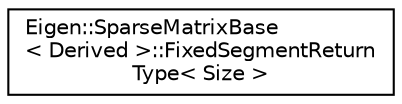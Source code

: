 digraph "Graphical Class Hierarchy"
{
  edge [fontname="Helvetica",fontsize="10",labelfontname="Helvetica",labelfontsize="10"];
  node [fontname="Helvetica",fontsize="10",shape=record];
  rankdir="LR";
  Node1 [label="Eigen::SparseMatrixBase\l\< Derived \>::FixedSegmentReturn\lType\< Size \>",height=0.2,width=0.4,color="black", fillcolor="white", style="filled",URL="$struct_eigen_1_1_sparse_matrix_base_1_1_fixed_segment_return_type.html"];
}

